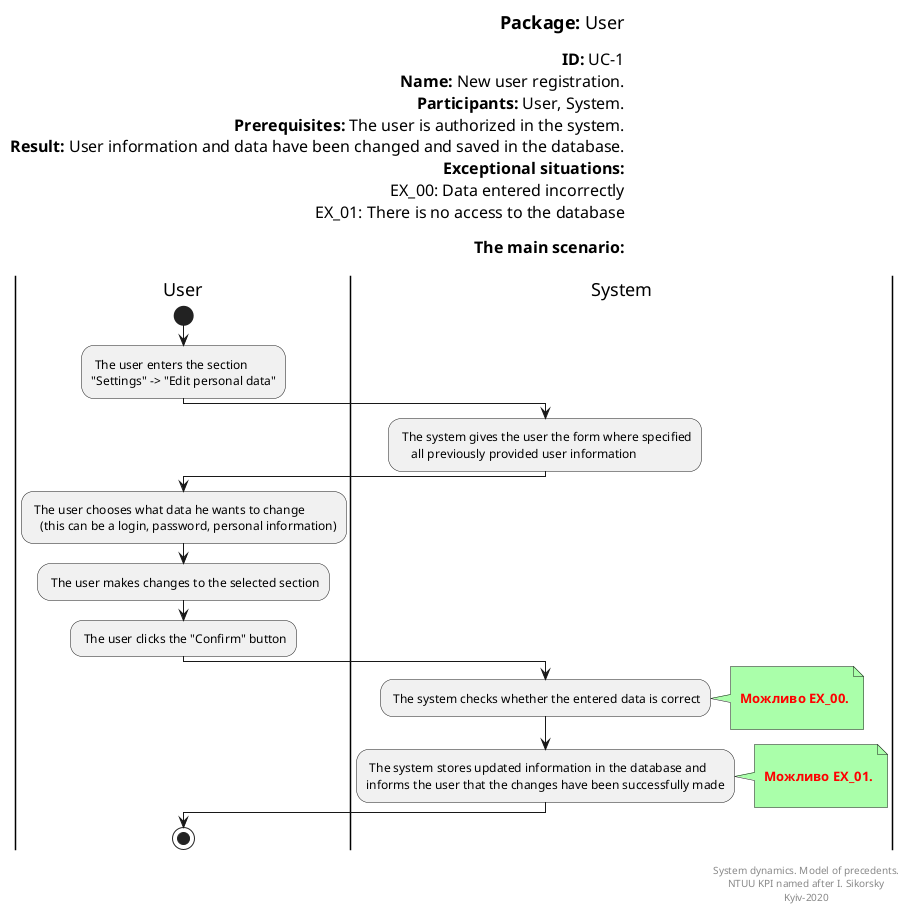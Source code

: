 @startuml userAccChanging
left header
<font color=000 size=18><b>Package:</b> User

<font color=000 size=16><b>ID:</b> UC-1
<font color=000 size=16><b>Name:</b> New user registration.
<font color=000 size=16><b>Participants:</b> User, System.
<font color=000 size=16><b>Prerequisites:</b> The user is authorized in the system.
<font color=000 size=16><b>Result:</b> User information and data have been changed and saved in the database.
<font color=000 size=16><b>Exceptional situations:</b>
<font color=000 size=16> EX_00: Data entered incorrectly
<font color=000 size=16> EX_01: There is no access to the database

<font color=000 size=16><b>The main scenario:</b>

end header

|User|
start
: The user enters the section
"Settings" -> "Edit personal data";

|System|
: The system gives the user the form where specified
    all previously provided user information;

|User|
: The user chooses what data he wants to change
   (this can be a login, password, personal information);

: The user makes changes to the selected section;   

: The user clicks the "Confirm" button;

|System|
: The system checks whether the entered data is correct;
note right #aaffaa

<font color=red><b> Можливо EX_00.

end note

: The system stores updated information in the database and
informs the user that the changes have been successfully made;

note right #aaffaa

<font color=red><b> Можливо EX_01.

end note

|User|
stop;

right footer

System dynamics. Model of precedents.
NTUU KPI named after I. Sikorsky
Kyiv-2020
end footer

@enduml

